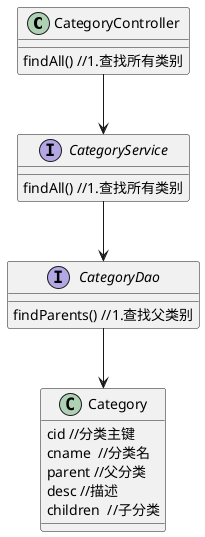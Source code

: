 @startuml

class CategoryController {
	findAll() //1.查找所有类别
}
CategoryController --> CategoryService
interface CategoryService {
    findAll() //1.查找所有类别
}
CategoryService --> CategoryDao
interface CategoryDao {
	findParents() //1.查找父类别
}
CategoryDao --> Category
class Category{
	cid //分类主键
	cname  //分类名
	parent //父分类
	desc //描述
	children  //子分类
}
@enduml
